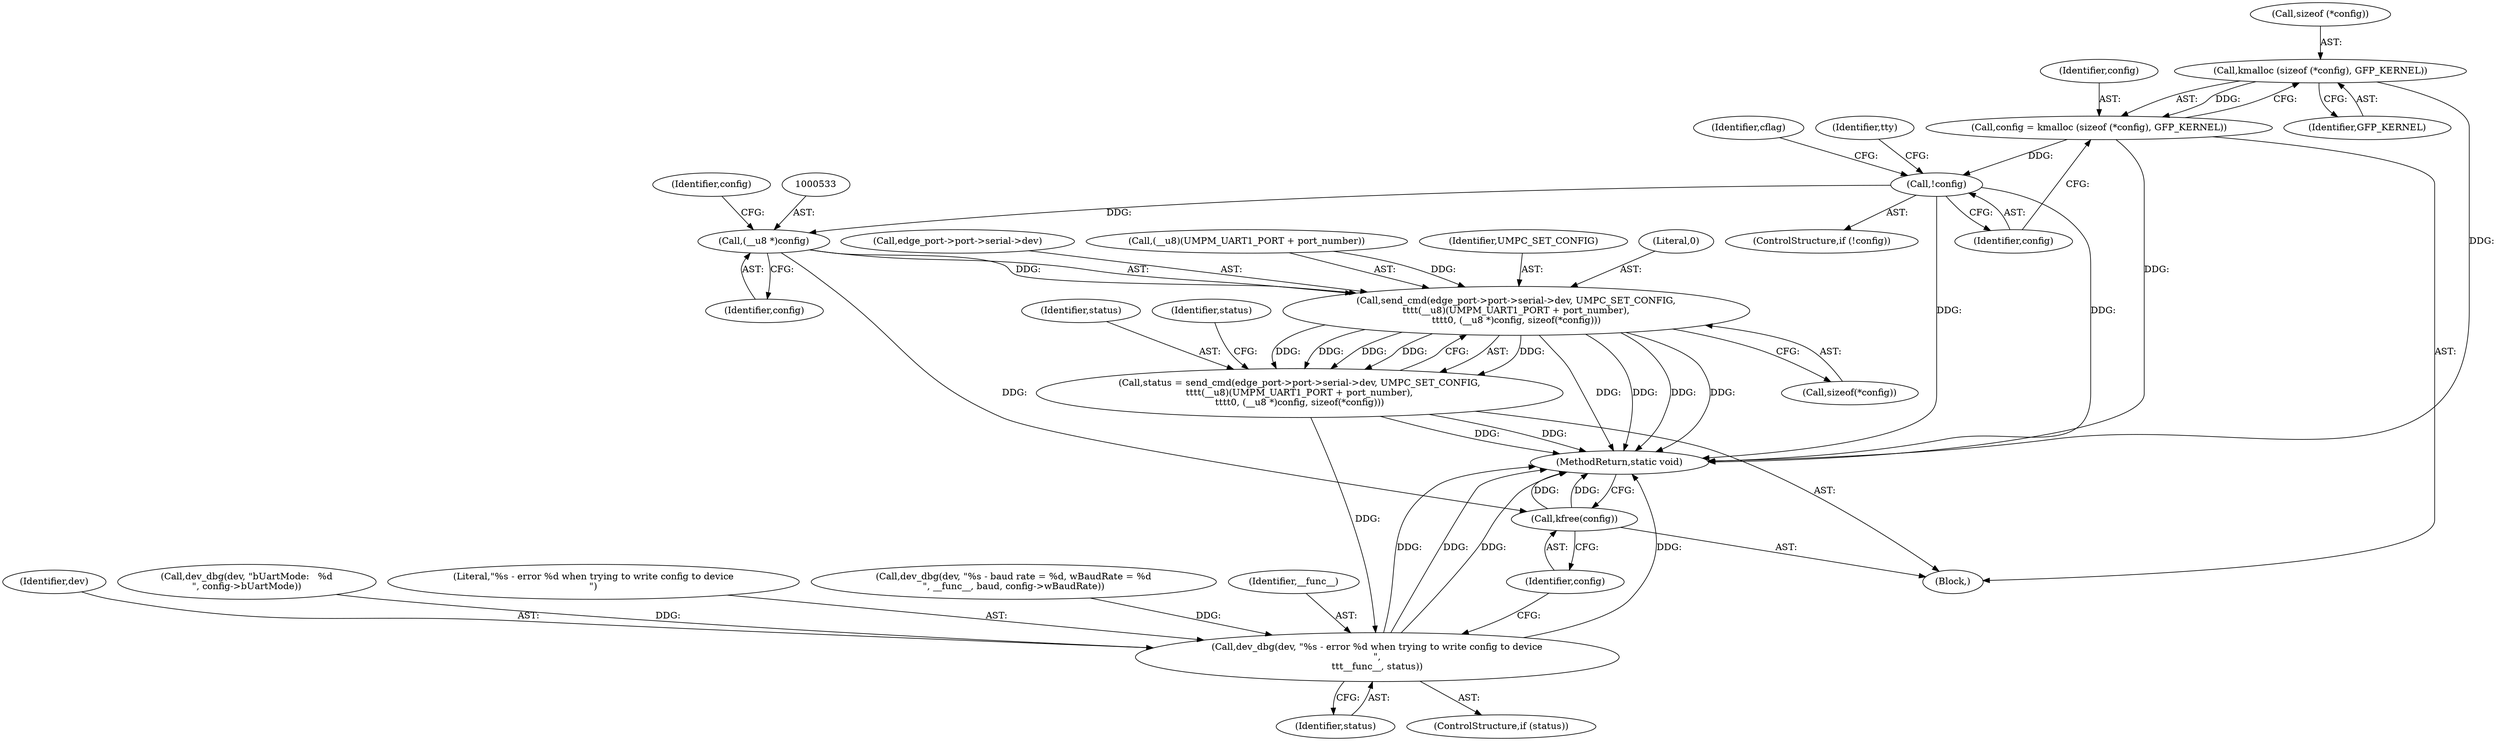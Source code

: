 digraph "0_linux_6aeb75e6adfaed16e58780309613a578fe1ee90b@API" {
"1000138" [label="(Call,kmalloc (sizeof (*config), GFP_KERNEL))"];
"1000136" [label="(Call,config = kmalloc (sizeof (*config), GFP_KERNEL))"];
"1000144" [label="(Call,!config)"];
"1000532" [label="(Call,(__u8 *)config)"];
"1000517" [label="(Call,send_cmd(edge_port->port->serial->dev, UMPC_SET_CONFIG,\n\t\t\t\t(__u8)(UMPM_UART1_PORT + port_number),\n\t\t\t\t0, (__u8 *)config, sizeof(*config)))"];
"1000515" [label="(Call,status = send_cmd(edge_port->port->serial->dev, UMPC_SET_CONFIG,\n\t\t\t\t(__u8)(UMPM_UART1_PORT + port_number),\n\t\t\t\t0, (__u8 *)config, sizeof(*config)))"];
"1000540" [label="(Call,dev_dbg(dev, \"%s - error %d when trying to write config to device\n\",\n\t\t\t__func__, status))"];
"1000545" [label="(Call,kfree(config))"];
"1000143" [label="(ControlStructure,if (!config))"];
"1000526" [label="(Call,(__u8)(UMPM_UART1_PORT + port_number))"];
"1000532" [label="(Call,(__u8 *)config)"];
"1000541" [label="(Identifier,dev)"];
"1000114" [label="(Block,)"];
"1000137" [label="(Identifier,config)"];
"1000535" [label="(Call,sizeof(*config))"];
"1000517" [label="(Call,send_cmd(edge_port->port->serial->dev, UMPC_SET_CONFIG,\n\t\t\t\t(__u8)(UMPM_UART1_PORT + port_number),\n\t\t\t\t0, (__u8 *)config, sizeof(*config)))"];
"1000499" [label="(Call,dev_dbg(dev, \"bUartMode:   %d\n\", config->bUartMode))"];
"1000544" [label="(Identifier,status)"];
"1000542" [label="(Literal,\"%s - error %d when trying to write config to device\n\")"];
"1000525" [label="(Identifier,UMPC_SET_CONFIG)"];
"1000155" [label="(Identifier,cflag)"];
"1000534" [label="(Identifier,config)"];
"1000142" [label="(Identifier,GFP_KERNEL)"];
"1000537" [label="(Identifier,config)"];
"1000145" [label="(Identifier,config)"];
"1000531" [label="(Literal,0)"];
"1000138" [label="(Call,kmalloc (sizeof (*config), GFP_KERNEL))"];
"1000547" [label="(MethodReturn,static void)"];
"1000144" [label="(Call,!config)"];
"1000515" [label="(Call,status = send_cmd(edge_port->port->serial->dev, UMPC_SET_CONFIG,\n\t\t\t\t(__u8)(UMPM_UART1_PORT + port_number),\n\t\t\t\t0, (__u8 *)config, sizeof(*config)))"];
"1000136" [label="(Call,config = kmalloc (sizeof (*config), GFP_KERNEL))"];
"1000546" [label="(Identifier,config)"];
"1000139" [label="(Call,sizeof (*config))"];
"1000516" [label="(Identifier,status)"];
"1000518" [label="(Call,edge_port->port->serial->dev)"];
"1000149" [label="(Identifier,tty)"];
"1000539" [label="(Identifier,status)"];
"1000538" [label="(ControlStructure,if (status))"];
"1000445" [label="(Call,dev_dbg(dev, \"%s - baud rate = %d, wBaudRate = %d\n\", __func__, baud, config->wBaudRate))"];
"1000545" [label="(Call,kfree(config))"];
"1000543" [label="(Identifier,__func__)"];
"1000540" [label="(Call,dev_dbg(dev, \"%s - error %d when trying to write config to device\n\",\n\t\t\t__func__, status))"];
"1000138" -> "1000136"  [label="AST: "];
"1000138" -> "1000142"  [label="CFG: "];
"1000139" -> "1000138"  [label="AST: "];
"1000142" -> "1000138"  [label="AST: "];
"1000136" -> "1000138"  [label="CFG: "];
"1000138" -> "1000547"  [label="DDG: "];
"1000138" -> "1000136"  [label="DDG: "];
"1000136" -> "1000114"  [label="AST: "];
"1000137" -> "1000136"  [label="AST: "];
"1000145" -> "1000136"  [label="CFG: "];
"1000136" -> "1000547"  [label="DDG: "];
"1000136" -> "1000144"  [label="DDG: "];
"1000144" -> "1000143"  [label="AST: "];
"1000144" -> "1000145"  [label="CFG: "];
"1000145" -> "1000144"  [label="AST: "];
"1000149" -> "1000144"  [label="CFG: "];
"1000155" -> "1000144"  [label="CFG: "];
"1000144" -> "1000547"  [label="DDG: "];
"1000144" -> "1000547"  [label="DDG: "];
"1000144" -> "1000532"  [label="DDG: "];
"1000532" -> "1000517"  [label="AST: "];
"1000532" -> "1000534"  [label="CFG: "];
"1000533" -> "1000532"  [label="AST: "];
"1000534" -> "1000532"  [label="AST: "];
"1000537" -> "1000532"  [label="CFG: "];
"1000532" -> "1000517"  [label="DDG: "];
"1000532" -> "1000545"  [label="DDG: "];
"1000517" -> "1000515"  [label="AST: "];
"1000517" -> "1000535"  [label="CFG: "];
"1000518" -> "1000517"  [label="AST: "];
"1000525" -> "1000517"  [label="AST: "];
"1000526" -> "1000517"  [label="AST: "];
"1000531" -> "1000517"  [label="AST: "];
"1000535" -> "1000517"  [label="AST: "];
"1000515" -> "1000517"  [label="CFG: "];
"1000517" -> "1000547"  [label="DDG: "];
"1000517" -> "1000547"  [label="DDG: "];
"1000517" -> "1000547"  [label="DDG: "];
"1000517" -> "1000547"  [label="DDG: "];
"1000517" -> "1000515"  [label="DDG: "];
"1000517" -> "1000515"  [label="DDG: "];
"1000517" -> "1000515"  [label="DDG: "];
"1000517" -> "1000515"  [label="DDG: "];
"1000517" -> "1000515"  [label="DDG: "];
"1000526" -> "1000517"  [label="DDG: "];
"1000515" -> "1000114"  [label="AST: "];
"1000516" -> "1000515"  [label="AST: "];
"1000539" -> "1000515"  [label="CFG: "];
"1000515" -> "1000547"  [label="DDG: "];
"1000515" -> "1000547"  [label="DDG: "];
"1000515" -> "1000540"  [label="DDG: "];
"1000540" -> "1000538"  [label="AST: "];
"1000540" -> "1000544"  [label="CFG: "];
"1000541" -> "1000540"  [label="AST: "];
"1000542" -> "1000540"  [label="AST: "];
"1000543" -> "1000540"  [label="AST: "];
"1000544" -> "1000540"  [label="AST: "];
"1000546" -> "1000540"  [label="CFG: "];
"1000540" -> "1000547"  [label="DDG: "];
"1000540" -> "1000547"  [label="DDG: "];
"1000540" -> "1000547"  [label="DDG: "];
"1000540" -> "1000547"  [label="DDG: "];
"1000499" -> "1000540"  [label="DDG: "];
"1000445" -> "1000540"  [label="DDG: "];
"1000545" -> "1000114"  [label="AST: "];
"1000545" -> "1000546"  [label="CFG: "];
"1000546" -> "1000545"  [label="AST: "];
"1000547" -> "1000545"  [label="CFG: "];
"1000545" -> "1000547"  [label="DDG: "];
"1000545" -> "1000547"  [label="DDG: "];
}
